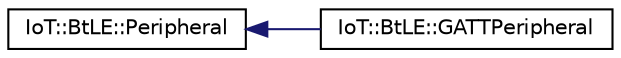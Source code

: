 digraph "Graphical Class Hierarchy"
{
 // LATEX_PDF_SIZE
  edge [fontname="Helvetica",fontsize="10",labelfontname="Helvetica",labelfontsize="10"];
  node [fontname="Helvetica",fontsize="10",shape=record];
  rankdir="LR";
  Node0 [label="IoT::BtLE::Peripheral",height=0.2,width=0.4,color="black", fillcolor="white", style="filled",URL="$classIoT_1_1BtLE_1_1Peripheral.html",tooltip=" "];
  Node0 -> Node1 [dir="back",color="midnightblue",fontsize="10",style="solid",fontname="Helvetica"];
  Node1 [label="IoT::BtLE::GATTPeripheral",height=0.2,width=0.4,color="black", fillcolor="white", style="filled",URL="$classIoT_1_1BtLE_1_1GATTPeripheral.html",tooltip=" "];
}
